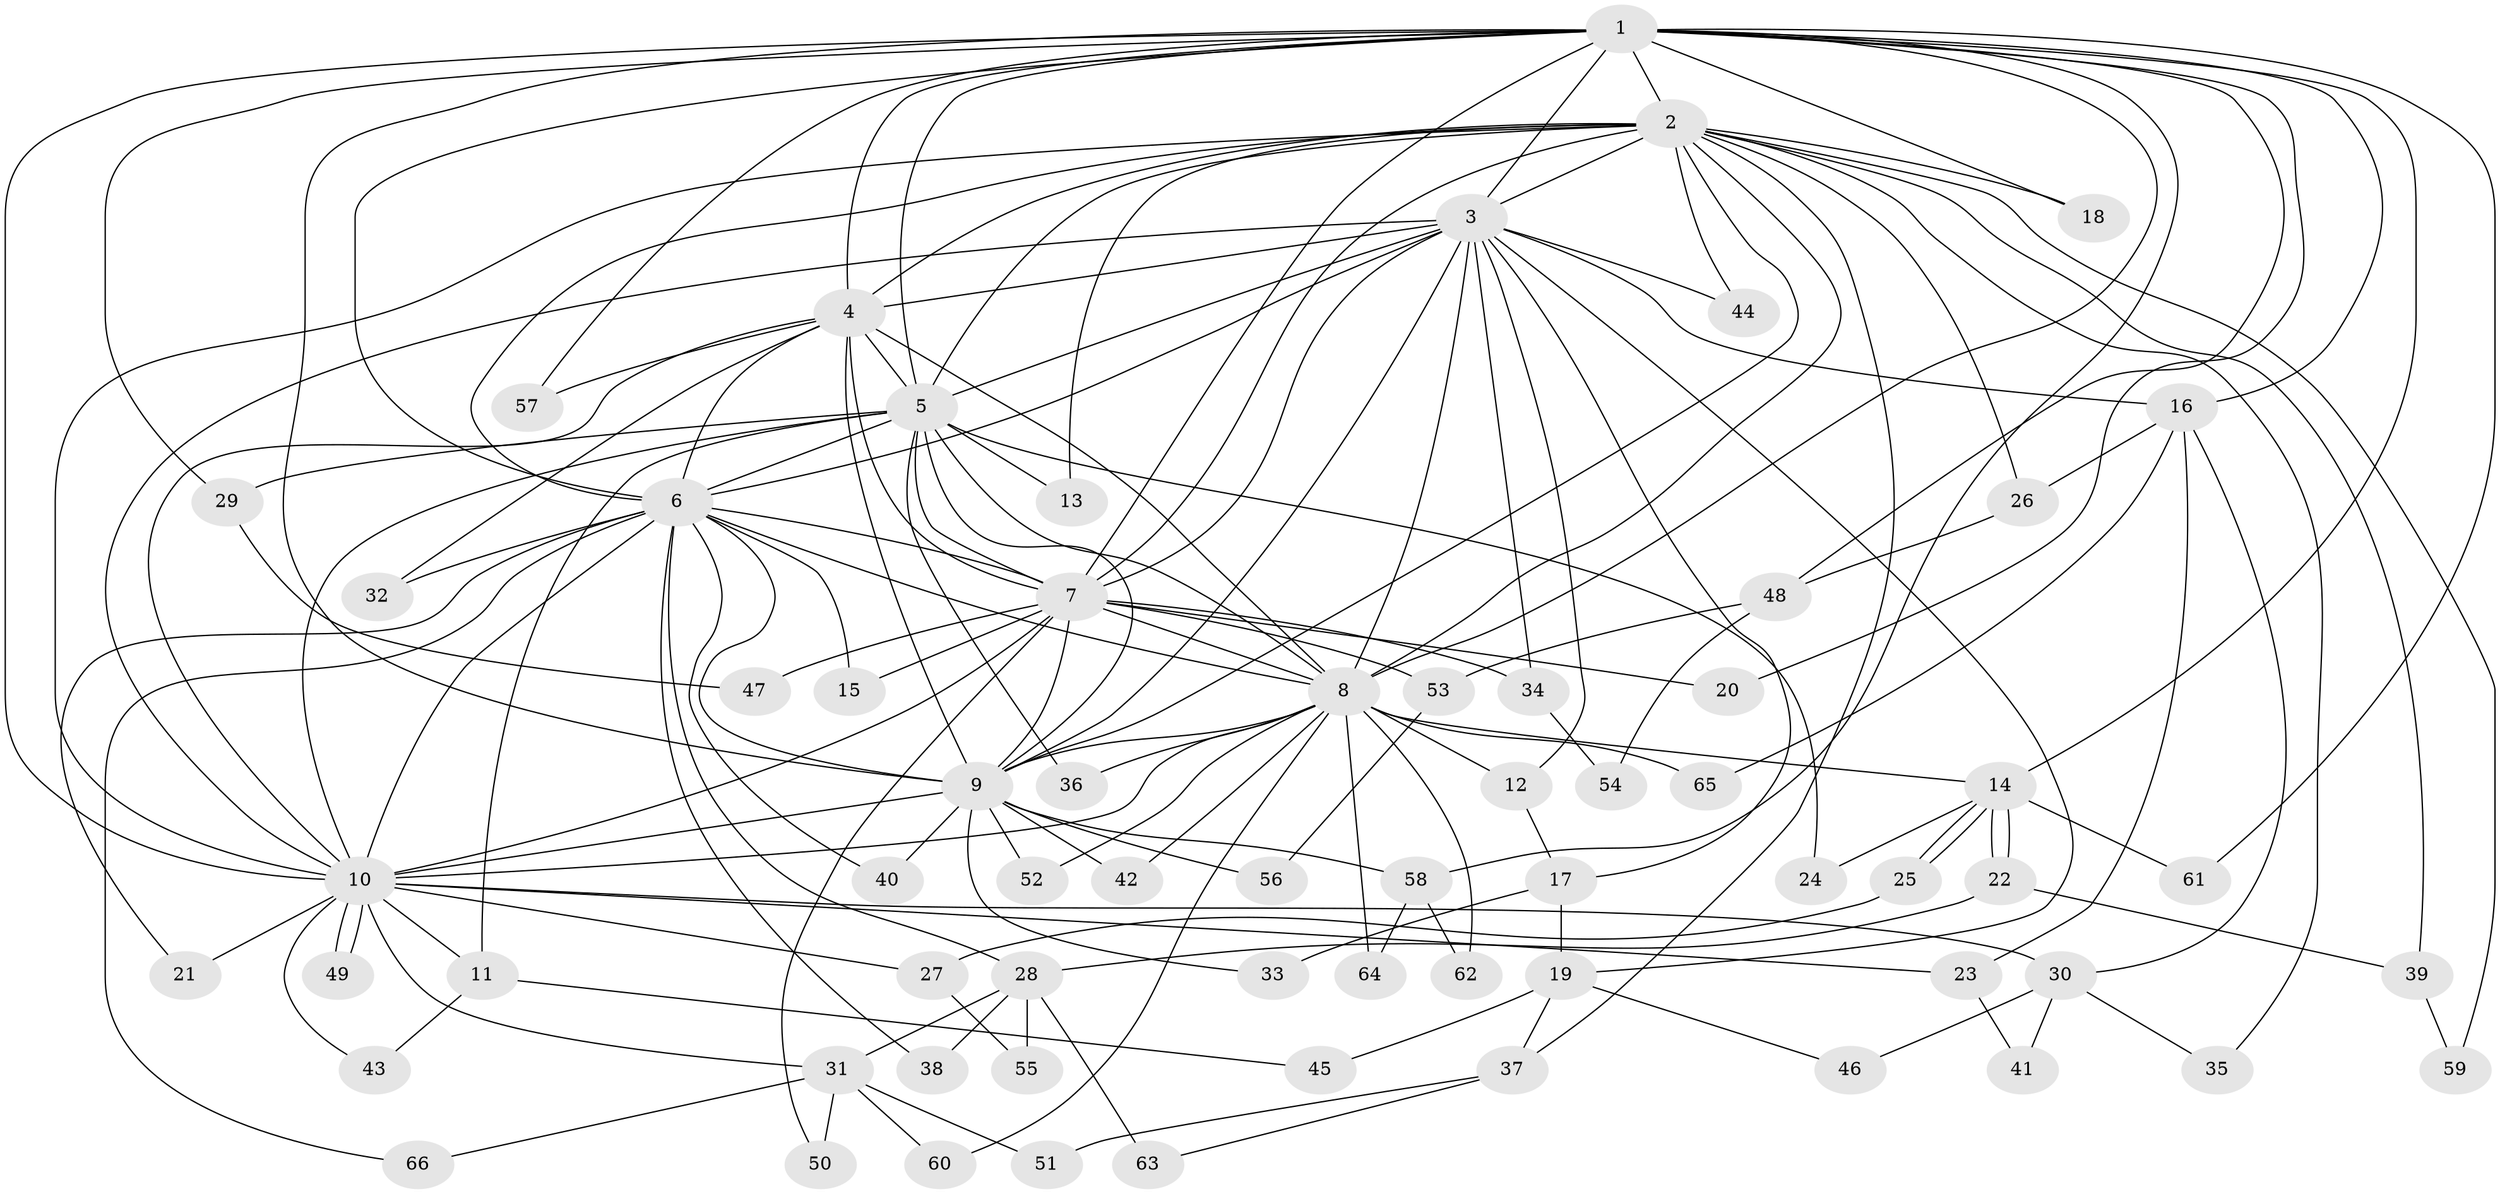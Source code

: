 // coarse degree distribution, {19: 0.023255813953488372, 12: 0.023255813953488372, 11: 0.023255813953488372, 7: 0.046511627906976744, 16: 0.023255813953488372, 18: 0.023255813953488372, 14: 0.023255813953488372, 3: 0.13953488372093023, 2: 0.3953488372093023, 6: 0.06976744186046512, 4: 0.06976744186046512, 5: 0.09302325581395349, 1: 0.046511627906976744}
// Generated by graph-tools (version 1.1) at 2025/51/02/27/25 19:51:44]
// undirected, 66 vertices, 157 edges
graph export_dot {
graph [start="1"]
  node [color=gray90,style=filled];
  1;
  2;
  3;
  4;
  5;
  6;
  7;
  8;
  9;
  10;
  11;
  12;
  13;
  14;
  15;
  16;
  17;
  18;
  19;
  20;
  21;
  22;
  23;
  24;
  25;
  26;
  27;
  28;
  29;
  30;
  31;
  32;
  33;
  34;
  35;
  36;
  37;
  38;
  39;
  40;
  41;
  42;
  43;
  44;
  45;
  46;
  47;
  48;
  49;
  50;
  51;
  52;
  53;
  54;
  55;
  56;
  57;
  58;
  59;
  60;
  61;
  62;
  63;
  64;
  65;
  66;
  1 -- 2;
  1 -- 3;
  1 -- 4;
  1 -- 5;
  1 -- 6;
  1 -- 7;
  1 -- 8;
  1 -- 9;
  1 -- 10;
  1 -- 14;
  1 -- 16;
  1 -- 18;
  1 -- 20;
  1 -- 29;
  1 -- 48;
  1 -- 57;
  1 -- 58;
  1 -- 61;
  2 -- 3;
  2 -- 4;
  2 -- 5;
  2 -- 6;
  2 -- 7;
  2 -- 8;
  2 -- 9;
  2 -- 10;
  2 -- 13;
  2 -- 18;
  2 -- 26;
  2 -- 35;
  2 -- 37;
  2 -- 39;
  2 -- 44;
  2 -- 59;
  3 -- 4;
  3 -- 5;
  3 -- 6;
  3 -- 7;
  3 -- 8;
  3 -- 9;
  3 -- 10;
  3 -- 12;
  3 -- 16;
  3 -- 17;
  3 -- 19;
  3 -- 34;
  3 -- 44;
  4 -- 5;
  4 -- 6;
  4 -- 7;
  4 -- 8;
  4 -- 9;
  4 -- 10;
  4 -- 32;
  4 -- 57;
  5 -- 6;
  5 -- 7;
  5 -- 8;
  5 -- 9;
  5 -- 10;
  5 -- 11;
  5 -- 13;
  5 -- 24;
  5 -- 29;
  5 -- 36;
  6 -- 7;
  6 -- 8;
  6 -- 9;
  6 -- 10;
  6 -- 15;
  6 -- 21;
  6 -- 28;
  6 -- 32;
  6 -- 38;
  6 -- 40;
  6 -- 66;
  7 -- 8;
  7 -- 9;
  7 -- 10;
  7 -- 15;
  7 -- 20;
  7 -- 34;
  7 -- 47;
  7 -- 50;
  7 -- 53;
  8 -- 9;
  8 -- 10;
  8 -- 12;
  8 -- 14;
  8 -- 36;
  8 -- 42;
  8 -- 52;
  8 -- 60;
  8 -- 62;
  8 -- 64;
  8 -- 65;
  9 -- 10;
  9 -- 33;
  9 -- 40;
  9 -- 42;
  9 -- 52;
  9 -- 56;
  9 -- 58;
  10 -- 11;
  10 -- 21;
  10 -- 23;
  10 -- 27;
  10 -- 30;
  10 -- 31;
  10 -- 43;
  10 -- 49;
  10 -- 49;
  11 -- 43;
  11 -- 45;
  12 -- 17;
  14 -- 22;
  14 -- 22;
  14 -- 24;
  14 -- 25;
  14 -- 25;
  14 -- 61;
  16 -- 23;
  16 -- 26;
  16 -- 30;
  16 -- 65;
  17 -- 19;
  17 -- 33;
  19 -- 37;
  19 -- 45;
  19 -- 46;
  22 -- 28;
  22 -- 39;
  23 -- 41;
  25 -- 27;
  26 -- 48;
  27 -- 55;
  28 -- 31;
  28 -- 38;
  28 -- 55;
  28 -- 63;
  29 -- 47;
  30 -- 35;
  30 -- 41;
  30 -- 46;
  31 -- 50;
  31 -- 51;
  31 -- 60;
  31 -- 66;
  34 -- 54;
  37 -- 51;
  37 -- 63;
  39 -- 59;
  48 -- 53;
  48 -- 54;
  53 -- 56;
  58 -- 62;
  58 -- 64;
}
